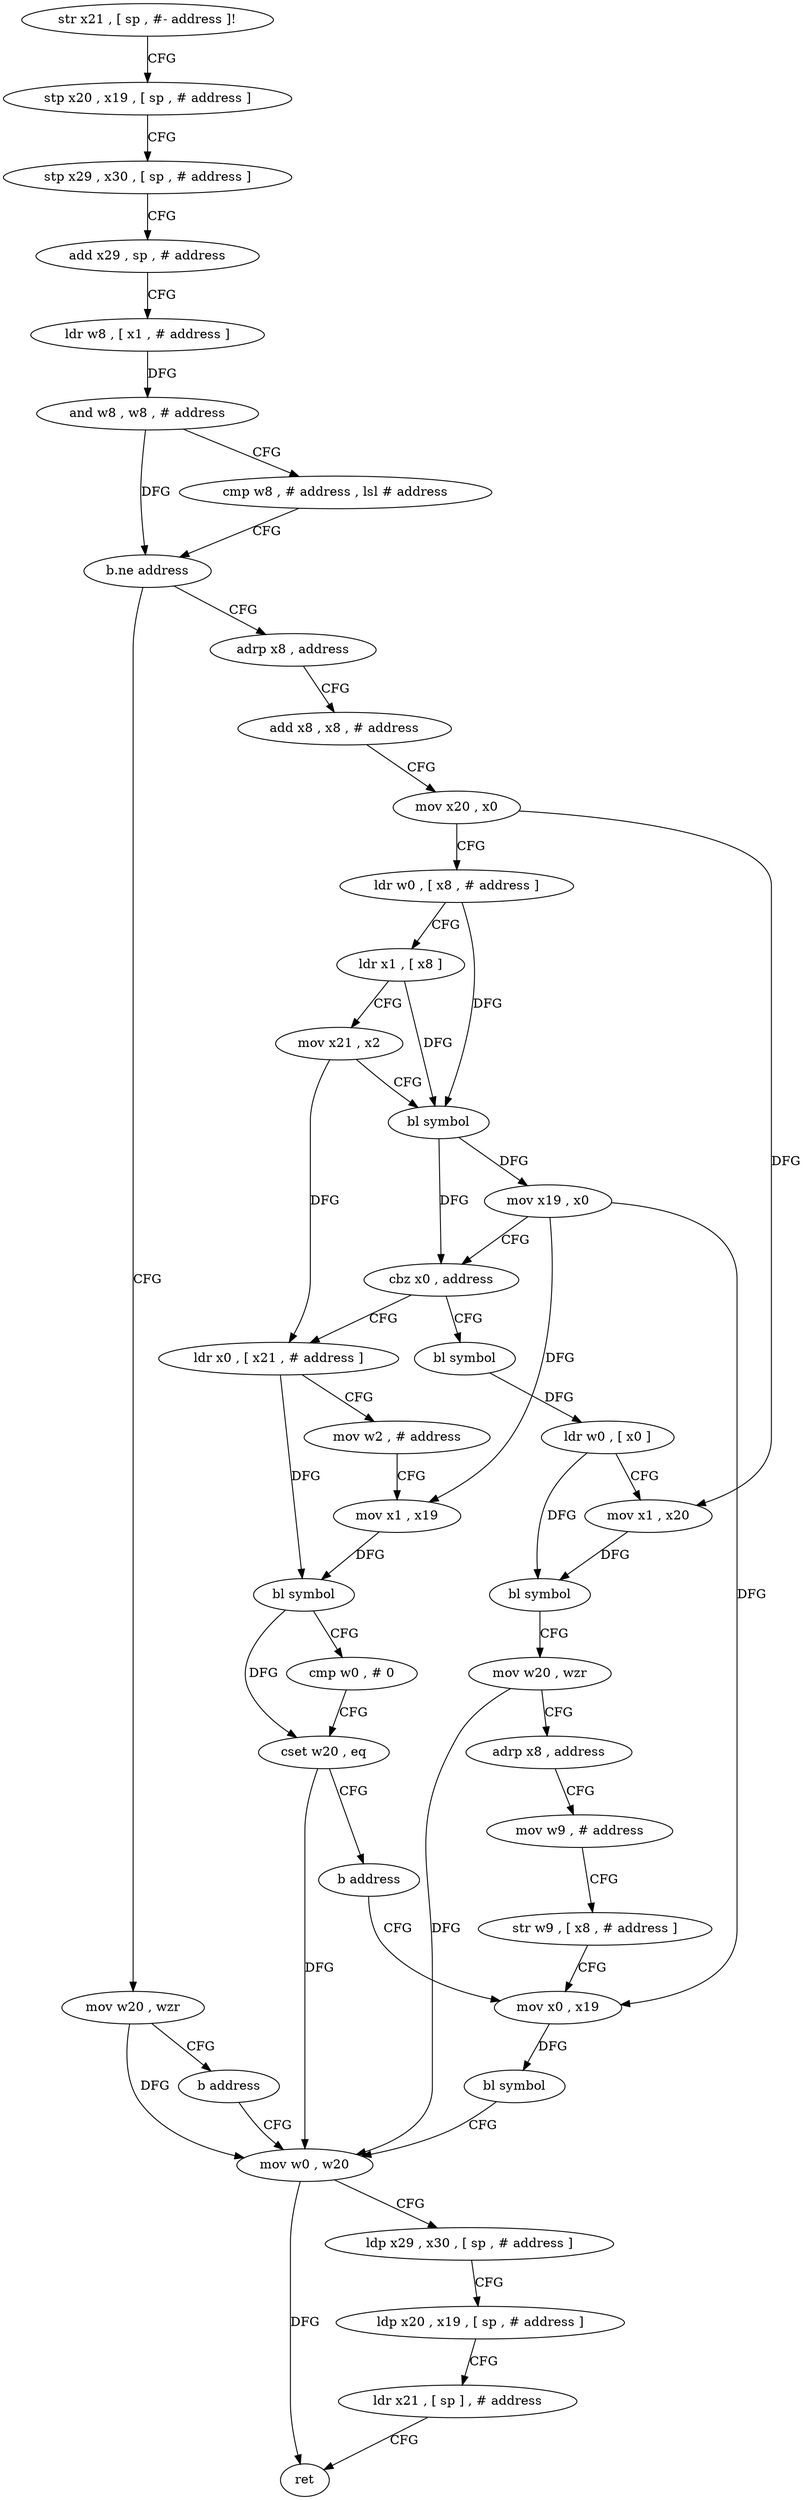 digraph "func" {
"4213124" [label = "str x21 , [ sp , #- address ]!" ]
"4213128" [label = "stp x20 , x19 , [ sp , # address ]" ]
"4213132" [label = "stp x29 , x30 , [ sp , # address ]" ]
"4213136" [label = "add x29 , sp , # address" ]
"4213140" [label = "ldr w8 , [ x1 , # address ]" ]
"4213144" [label = "and w8 , w8 , # address" ]
"4213148" [label = "cmp w8 , # address , lsl # address" ]
"4213152" [label = "b.ne address" ]
"4213220" [label = "mov w20 , wzr" ]
"4213156" [label = "adrp x8 , address" ]
"4213224" [label = "b address" ]
"4213268" [label = "mov w0 , w20" ]
"4213160" [label = "add x8 , x8 , # address" ]
"4213164" [label = "mov x20 , x0" ]
"4213168" [label = "ldr w0 , [ x8 , # address ]" ]
"4213172" [label = "ldr x1 , [ x8 ]" ]
"4213176" [label = "mov x21 , x2" ]
"4213180" [label = "bl symbol" ]
"4213184" [label = "mov x19 , x0" ]
"4213188" [label = "cbz x0 , address" ]
"4213228" [label = "bl symbol" ]
"4213192" [label = "ldr x0 , [ x21 , # address ]" ]
"4213272" [label = "ldp x29 , x30 , [ sp , # address ]" ]
"4213276" [label = "ldp x20 , x19 , [ sp , # address ]" ]
"4213280" [label = "ldr x21 , [ sp ] , # address" ]
"4213284" [label = "ret" ]
"4213232" [label = "ldr w0 , [ x0 ]" ]
"4213236" [label = "mov x1 , x20" ]
"4213240" [label = "bl symbol" ]
"4213244" [label = "mov w20 , wzr" ]
"4213248" [label = "adrp x8 , address" ]
"4213252" [label = "mov w9 , # address" ]
"4213256" [label = "str w9 , [ x8 , # address ]" ]
"4213260" [label = "mov x0 , x19" ]
"4213196" [label = "mov w2 , # address" ]
"4213200" [label = "mov x1 , x19" ]
"4213204" [label = "bl symbol" ]
"4213208" [label = "cmp w0 , # 0" ]
"4213212" [label = "cset w20 , eq" ]
"4213216" [label = "b address" ]
"4213264" [label = "bl symbol" ]
"4213124" -> "4213128" [ label = "CFG" ]
"4213128" -> "4213132" [ label = "CFG" ]
"4213132" -> "4213136" [ label = "CFG" ]
"4213136" -> "4213140" [ label = "CFG" ]
"4213140" -> "4213144" [ label = "DFG" ]
"4213144" -> "4213148" [ label = "CFG" ]
"4213144" -> "4213152" [ label = "DFG" ]
"4213148" -> "4213152" [ label = "CFG" ]
"4213152" -> "4213220" [ label = "CFG" ]
"4213152" -> "4213156" [ label = "CFG" ]
"4213220" -> "4213224" [ label = "CFG" ]
"4213220" -> "4213268" [ label = "DFG" ]
"4213156" -> "4213160" [ label = "CFG" ]
"4213224" -> "4213268" [ label = "CFG" ]
"4213268" -> "4213272" [ label = "CFG" ]
"4213268" -> "4213284" [ label = "DFG" ]
"4213160" -> "4213164" [ label = "CFG" ]
"4213164" -> "4213168" [ label = "CFG" ]
"4213164" -> "4213236" [ label = "DFG" ]
"4213168" -> "4213172" [ label = "CFG" ]
"4213168" -> "4213180" [ label = "DFG" ]
"4213172" -> "4213176" [ label = "CFG" ]
"4213172" -> "4213180" [ label = "DFG" ]
"4213176" -> "4213180" [ label = "CFG" ]
"4213176" -> "4213192" [ label = "DFG" ]
"4213180" -> "4213184" [ label = "DFG" ]
"4213180" -> "4213188" [ label = "DFG" ]
"4213184" -> "4213188" [ label = "CFG" ]
"4213184" -> "4213200" [ label = "DFG" ]
"4213184" -> "4213260" [ label = "DFG" ]
"4213188" -> "4213228" [ label = "CFG" ]
"4213188" -> "4213192" [ label = "CFG" ]
"4213228" -> "4213232" [ label = "DFG" ]
"4213192" -> "4213196" [ label = "CFG" ]
"4213192" -> "4213204" [ label = "DFG" ]
"4213272" -> "4213276" [ label = "CFG" ]
"4213276" -> "4213280" [ label = "CFG" ]
"4213280" -> "4213284" [ label = "CFG" ]
"4213232" -> "4213236" [ label = "CFG" ]
"4213232" -> "4213240" [ label = "DFG" ]
"4213236" -> "4213240" [ label = "DFG" ]
"4213240" -> "4213244" [ label = "CFG" ]
"4213244" -> "4213248" [ label = "CFG" ]
"4213244" -> "4213268" [ label = "DFG" ]
"4213248" -> "4213252" [ label = "CFG" ]
"4213252" -> "4213256" [ label = "CFG" ]
"4213256" -> "4213260" [ label = "CFG" ]
"4213260" -> "4213264" [ label = "DFG" ]
"4213196" -> "4213200" [ label = "CFG" ]
"4213200" -> "4213204" [ label = "DFG" ]
"4213204" -> "4213208" [ label = "CFG" ]
"4213204" -> "4213212" [ label = "DFG" ]
"4213208" -> "4213212" [ label = "CFG" ]
"4213212" -> "4213216" [ label = "CFG" ]
"4213212" -> "4213268" [ label = "DFG" ]
"4213216" -> "4213260" [ label = "CFG" ]
"4213264" -> "4213268" [ label = "CFG" ]
}
